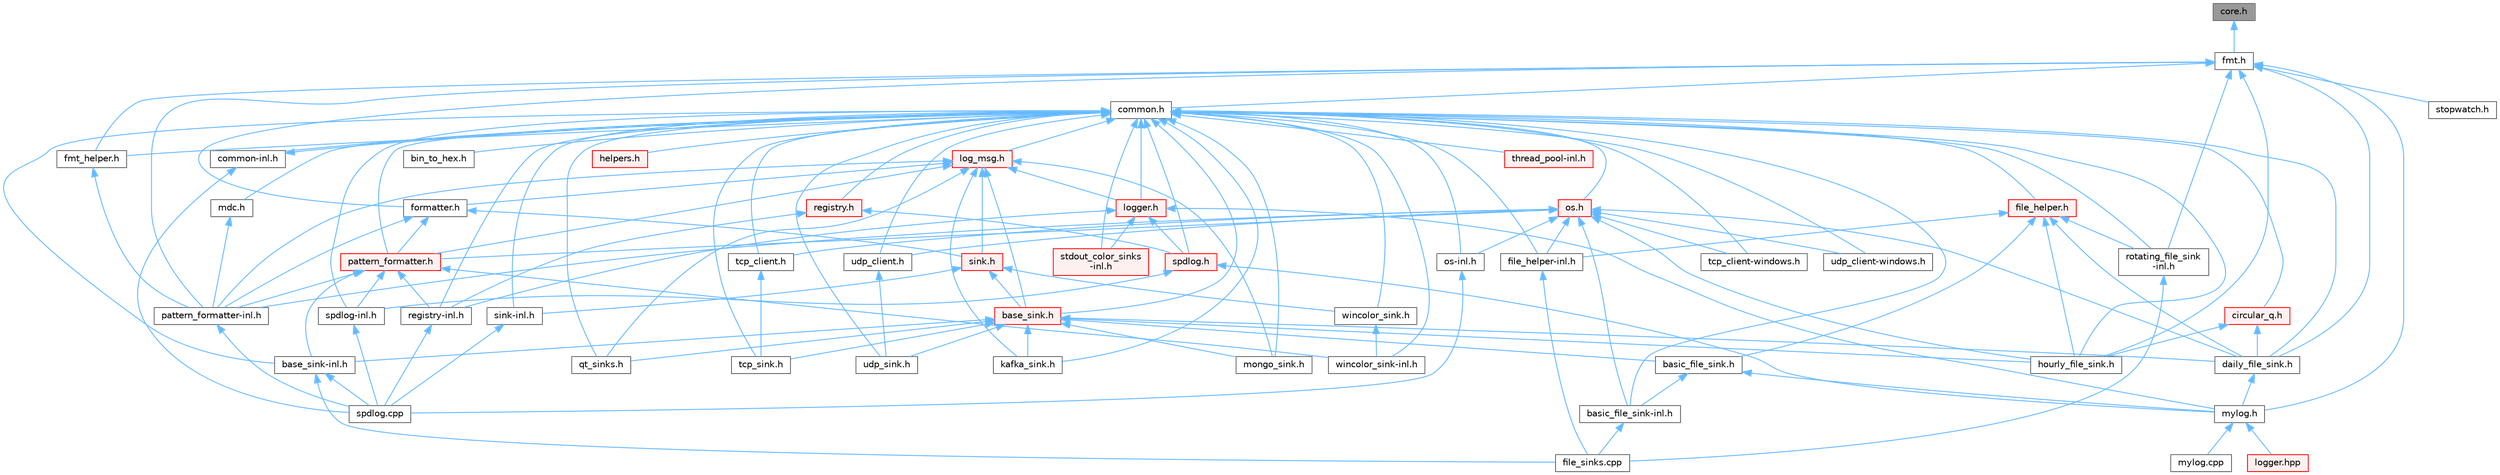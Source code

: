 digraph "core.h"
{
 // LATEX_PDF_SIZE
  bgcolor="transparent";
  edge [fontname=Helvetica,fontsize=10,labelfontname=Helvetica,labelfontsize=10];
  node [fontname=Helvetica,fontsize=10,shape=box,height=0.2,width=0.4];
  Node1 [id="Node000001",label="core.h",height=0.2,width=0.4,color="gray40", fillcolor="grey60", style="filled", fontcolor="black",tooltip=" "];
  Node1 -> Node2 [id="edge1_Node000001_Node000002",dir="back",color="steelblue1",style="solid",tooltip=" "];
  Node2 [id="Node000002",label="fmt.h",height=0.2,width=0.4,color="grey40", fillcolor="white", style="filled",URL="$fmt_8h.html",tooltip=" "];
  Node2 -> Node3 [id="edge2_Node000002_Node000003",dir="back",color="steelblue1",style="solid",tooltip=" "];
  Node3 [id="Node000003",label="common.h",height=0.2,width=0.4,color="grey40", fillcolor="white", style="filled",URL="$_my_spdlog_2spdlog_2common_8h.html",tooltip=" "];
  Node3 -> Node4 [id="edge3_Node000003_Node000004",dir="back",color="steelblue1",style="solid",tooltip=" "];
  Node4 [id="Node000004",label="base_sink-inl.h",height=0.2,width=0.4,color="grey40", fillcolor="white", style="filled",URL="$base__sink-inl_8h.html",tooltip=" "];
  Node4 -> Node5 [id="edge4_Node000004_Node000005",dir="back",color="steelblue1",style="solid",tooltip=" "];
  Node5 [id="Node000005",label="file_sinks.cpp",height=0.2,width=0.4,color="grey40", fillcolor="white", style="filled",URL="$file__sinks_8cpp.html",tooltip=" "];
  Node4 -> Node6 [id="edge5_Node000004_Node000006",dir="back",color="steelblue1",style="solid",tooltip=" "];
  Node6 [id="Node000006",label="spdlog.cpp",height=0.2,width=0.4,color="grey40", fillcolor="white", style="filled",URL="$spdlog_8cpp.html",tooltip=" "];
  Node3 -> Node7 [id="edge6_Node000003_Node000007",dir="back",color="steelblue1",style="solid",tooltip=" "];
  Node7 [id="Node000007",label="base_sink.h",height=0.2,width=0.4,color="red", fillcolor="#FFF0F0", style="filled",URL="$base__sink_8h.html",tooltip=" "];
  Node7 -> Node4 [id="edge7_Node000007_Node000004",dir="back",color="steelblue1",style="solid",tooltip=" "];
  Node7 -> Node8 [id="edge8_Node000007_Node000008",dir="back",color="steelblue1",style="solid",tooltip=" "];
  Node8 [id="Node000008",label="basic_file_sink.h",height=0.2,width=0.4,color="grey40", fillcolor="white", style="filled",URL="$basic__file__sink_8h.html",tooltip=" "];
  Node8 -> Node9 [id="edge9_Node000008_Node000009",dir="back",color="steelblue1",style="solid",tooltip=" "];
  Node9 [id="Node000009",label="basic_file_sink-inl.h",height=0.2,width=0.4,color="grey40", fillcolor="white", style="filled",URL="$basic__file__sink-inl_8h.html",tooltip=" "];
  Node9 -> Node5 [id="edge10_Node000009_Node000005",dir="back",color="steelblue1",style="solid",tooltip=" "];
  Node8 -> Node10 [id="edge11_Node000008_Node000010",dir="back",color="steelblue1",style="solid",tooltip=" "];
  Node10 [id="Node000010",label="mylog.h",height=0.2,width=0.4,color="grey40", fillcolor="white", style="filled",URL="$mylog_8h.html",tooltip=" "];
  Node10 -> Node11 [id="edge12_Node000010_Node000011",dir="back",color="steelblue1",style="solid",tooltip=" "];
  Node11 [id="Node000011",label="logger.hpp",height=0.2,width=0.4,color="red", fillcolor="#FFF0F0", style="filled",URL="$logger_8hpp.html",tooltip=" "];
  Node10 -> Node106 [id="edge13_Node000010_Node000106",dir="back",color="steelblue1",style="solid",tooltip=" "];
  Node106 [id="Node000106",label="mylog.cpp",height=0.2,width=0.4,color="grey40", fillcolor="white", style="filled",URL="$mylog_8cpp.html",tooltip=" "];
  Node7 -> Node108 [id="edge14_Node000007_Node000108",dir="back",color="steelblue1",style="solid",tooltip=" "];
  Node108 [id="Node000108",label="daily_file_sink.h",height=0.2,width=0.4,color="grey40", fillcolor="white", style="filled",URL="$daily__file__sink_8h.html",tooltip=" "];
  Node108 -> Node10 [id="edge15_Node000108_Node000010",dir="back",color="steelblue1",style="solid",tooltip=" "];
  Node7 -> Node111 [id="edge16_Node000007_Node000111",dir="back",color="steelblue1",style="solid",tooltip=" "];
  Node111 [id="Node000111",label="hourly_file_sink.h",height=0.2,width=0.4,color="grey40", fillcolor="white", style="filled",URL="$hourly__file__sink_8h.html",tooltip=" "];
  Node7 -> Node112 [id="edge17_Node000007_Node000112",dir="back",color="steelblue1",style="solid",tooltip=" "];
  Node112 [id="Node000112",label="kafka_sink.h",height=0.2,width=0.4,color="grey40", fillcolor="white", style="filled",URL="$kafka__sink_8h.html",tooltip=" "];
  Node7 -> Node113 [id="edge18_Node000007_Node000113",dir="back",color="steelblue1",style="solid",tooltip=" "];
  Node113 [id="Node000113",label="mongo_sink.h",height=0.2,width=0.4,color="grey40", fillcolor="white", style="filled",URL="$mongo__sink_8h.html",tooltip=" "];
  Node7 -> Node116 [id="edge19_Node000007_Node000116",dir="back",color="steelblue1",style="solid",tooltip=" "];
  Node116 [id="Node000116",label="qt_sinks.h",height=0.2,width=0.4,color="grey40", fillcolor="white", style="filled",URL="$qt__sinks_8h.html",tooltip=" "];
  Node7 -> Node122 [id="edge20_Node000007_Node000122",dir="back",color="steelblue1",style="solid",tooltip=" "];
  Node122 [id="Node000122",label="tcp_sink.h",height=0.2,width=0.4,color="grey40", fillcolor="white", style="filled",URL="$tcp__sink_8h.html",tooltip=" "];
  Node7 -> Node123 [id="edge21_Node000007_Node000123",dir="back",color="steelblue1",style="solid",tooltip=" "];
  Node123 [id="Node000123",label="udp_sink.h",height=0.2,width=0.4,color="grey40", fillcolor="white", style="filled",URL="$udp__sink_8h.html",tooltip=" "];
  Node3 -> Node9 [id="edge22_Node000003_Node000009",dir="back",color="steelblue1",style="solid",tooltip=" "];
  Node3 -> Node125 [id="edge23_Node000003_Node000125",dir="back",color="steelblue1",style="solid",tooltip=" "];
  Node125 [id="Node000125",label="bin_to_hex.h",height=0.2,width=0.4,color="grey40", fillcolor="white", style="filled",URL="$bin__to__hex_8h.html",tooltip=" "];
  Node3 -> Node126 [id="edge24_Node000003_Node000126",dir="back",color="steelblue1",style="solid",tooltip=" "];
  Node126 [id="Node000126",label="circular_q.h",height=0.2,width=0.4,color="red", fillcolor="#FFF0F0", style="filled",URL="$circular__q_8h.html",tooltip=" "];
  Node126 -> Node108 [id="edge25_Node000126_Node000108",dir="back",color="steelblue1",style="solid",tooltip=" "];
  Node126 -> Node111 [id="edge26_Node000126_Node000111",dir="back",color="steelblue1",style="solid",tooltip=" "];
  Node3 -> Node146 [id="edge27_Node000003_Node000146",dir="back",color="steelblue1",style="solid",tooltip=" "];
  Node146 [id="Node000146",label="common-inl.h",height=0.2,width=0.4,color="grey40", fillcolor="white", style="filled",URL="$common-inl_8h.html",tooltip=" "];
  Node146 -> Node3 [id="edge28_Node000146_Node000003",dir="back",color="steelblue1",style="solid",tooltip=" "];
  Node146 -> Node6 [id="edge29_Node000146_Node000006",dir="back",color="steelblue1",style="solid",tooltip=" "];
  Node3 -> Node108 [id="edge30_Node000003_Node000108",dir="back",color="steelblue1",style="solid",tooltip=" "];
  Node3 -> Node147 [id="edge31_Node000003_Node000147",dir="back",color="steelblue1",style="solid",tooltip=" "];
  Node147 [id="Node000147",label="file_helper-inl.h",height=0.2,width=0.4,color="grey40", fillcolor="white", style="filled",URL="$file__helper-inl_8h.html",tooltip=" "];
  Node147 -> Node5 [id="edge32_Node000147_Node000005",dir="back",color="steelblue1",style="solid",tooltip=" "];
  Node3 -> Node148 [id="edge33_Node000003_Node000148",dir="back",color="steelblue1",style="solid",tooltip=" "];
  Node148 [id="Node000148",label="file_helper.h",height=0.2,width=0.4,color="red", fillcolor="#FFF0F0", style="filled",URL="$file__helper_8h.html",tooltip=" "];
  Node148 -> Node8 [id="edge34_Node000148_Node000008",dir="back",color="steelblue1",style="solid",tooltip=" "];
  Node148 -> Node108 [id="edge35_Node000148_Node000108",dir="back",color="steelblue1",style="solid",tooltip=" "];
  Node148 -> Node147 [id="edge36_Node000148_Node000147",dir="back",color="steelblue1",style="solid",tooltip=" "];
  Node148 -> Node111 [id="edge37_Node000148_Node000111",dir="back",color="steelblue1",style="solid",tooltip=" "];
  Node148 -> Node119 [id="edge38_Node000148_Node000119",dir="back",color="steelblue1",style="solid",tooltip=" "];
  Node119 [id="Node000119",label="rotating_file_sink\l-inl.h",height=0.2,width=0.4,color="grey40", fillcolor="white", style="filled",URL="$rotating__file__sink-inl_8h.html",tooltip=" "];
  Node119 -> Node5 [id="edge39_Node000119_Node000005",dir="back",color="steelblue1",style="solid",tooltip=" "];
  Node3 -> Node149 [id="edge40_Node000003_Node000149",dir="back",color="steelblue1",style="solid",tooltip=" "];
  Node149 [id="Node000149",label="fmt_helper.h",height=0.2,width=0.4,color="grey40", fillcolor="white", style="filled",URL="$fmt__helper_8h.html",tooltip=" "];
  Node149 -> Node150 [id="edge41_Node000149_Node000150",dir="back",color="steelblue1",style="solid",tooltip=" "];
  Node150 [id="Node000150",label="pattern_formatter-inl.h",height=0.2,width=0.4,color="grey40", fillcolor="white", style="filled",URL="$pattern__formatter-inl_8h.html",tooltip=" "];
  Node150 -> Node6 [id="edge42_Node000150_Node000006",dir="back",color="steelblue1",style="solid",tooltip=" "];
  Node3 -> Node151 [id="edge43_Node000003_Node000151",dir="back",color="steelblue1",style="solid",tooltip=" "];
  Node151 [id="Node000151",label="helpers.h",height=0.2,width=0.4,color="red", fillcolor="#FFF0F0", style="filled",URL="$helpers_8h.html",tooltip=" "];
  Node3 -> Node111 [id="edge44_Node000003_Node000111",dir="back",color="steelblue1",style="solid",tooltip=" "];
  Node3 -> Node112 [id="edge45_Node000003_Node000112",dir="back",color="steelblue1",style="solid",tooltip=" "];
  Node3 -> Node154 [id="edge46_Node000003_Node000154",dir="back",color="steelblue1",style="solid",tooltip=" "];
  Node154 [id="Node000154",label="log_msg.h",height=0.2,width=0.4,color="red", fillcolor="#FFF0F0", style="filled",URL="$log__msg_8h.html",tooltip=" "];
  Node154 -> Node7 [id="edge47_Node000154_Node000007",dir="back",color="steelblue1",style="solid",tooltip=" "];
  Node154 -> Node155 [id="edge48_Node000154_Node000155",dir="back",color="steelblue1",style="solid",tooltip=" "];
  Node155 [id="Node000155",label="formatter.h",height=0.2,width=0.4,color="grey40", fillcolor="white", style="filled",URL="$formatter_8h.html",tooltip=" "];
  Node155 -> Node150 [id="edge49_Node000155_Node000150",dir="back",color="steelblue1",style="solid",tooltip=" "];
  Node155 -> Node156 [id="edge50_Node000155_Node000156",dir="back",color="steelblue1",style="solid",tooltip=" "];
  Node156 [id="Node000156",label="pattern_formatter.h",height=0.2,width=0.4,color="red", fillcolor="#FFF0F0", style="filled",URL="$pattern__formatter_8h.html",tooltip=" "];
  Node156 -> Node4 [id="edge51_Node000156_Node000004",dir="back",color="steelblue1",style="solid",tooltip=" "];
  Node156 -> Node150 [id="edge52_Node000156_Node000150",dir="back",color="steelblue1",style="solid",tooltip=" "];
  Node156 -> Node137 [id="edge53_Node000156_Node000137",dir="back",color="steelblue1",style="solid",tooltip=" "];
  Node137 [id="Node000137",label="registry-inl.h",height=0.2,width=0.4,color="grey40", fillcolor="white", style="filled",URL="$registry-inl_8h.html",tooltip=" "];
  Node137 -> Node6 [id="edge54_Node000137_Node000006",dir="back",color="steelblue1",style="solid",tooltip=" "];
  Node156 -> Node141 [id="edge55_Node000156_Node000141",dir="back",color="steelblue1",style="solid",tooltip=" "];
  Node141 [id="Node000141",label="spdlog-inl.h",height=0.2,width=0.4,color="grey40", fillcolor="white", style="filled",URL="$spdlog-inl_8h.html",tooltip=" "];
  Node141 -> Node6 [id="edge56_Node000141_Node000006",dir="back",color="steelblue1",style="solid",tooltip=" "];
  Node156 -> Node159 [id="edge57_Node000156_Node000159",dir="back",color="steelblue1",style="solid",tooltip=" "];
  Node159 [id="Node000159",label="wincolor_sink-inl.h",height=0.2,width=0.4,color="grey40", fillcolor="white", style="filled",URL="$wincolor__sink-inl_8h.html",tooltip=" "];
  Node155 -> Node160 [id="edge58_Node000155_Node000160",dir="back",color="steelblue1",style="solid",tooltip=" "];
  Node160 [id="Node000160",label="sink.h",height=0.2,width=0.4,color="red", fillcolor="#FFF0F0", style="filled",URL="$sink_8h.html",tooltip=" "];
  Node160 -> Node7 [id="edge59_Node000160_Node000007",dir="back",color="steelblue1",style="solid",tooltip=" "];
  Node160 -> Node163 [id="edge60_Node000160_Node000163",dir="back",color="steelblue1",style="solid",tooltip=" "];
  Node163 [id="Node000163",label="sink-inl.h",height=0.2,width=0.4,color="grey40", fillcolor="white", style="filled",URL="$sink-inl_8h.html",tooltip=" "];
  Node163 -> Node6 [id="edge61_Node000163_Node000006",dir="back",color="steelblue1",style="solid",tooltip=" "];
  Node160 -> Node165 [id="edge62_Node000160_Node000165",dir="back",color="steelblue1",style="solid",tooltip=" "];
  Node165 [id="Node000165",label="wincolor_sink.h",height=0.2,width=0.4,color="grey40", fillcolor="white", style="filled",URL="$wincolor__sink_8h.html",tooltip=" "];
  Node165 -> Node159 [id="edge63_Node000165_Node000159",dir="back",color="steelblue1",style="solid",tooltip=" "];
  Node154 -> Node112 [id="edge64_Node000154_Node000112",dir="back",color="steelblue1",style="solid",tooltip=" "];
  Node154 -> Node130 [id="edge65_Node000154_Node000130",dir="back",color="steelblue1",style="solid",tooltip=" "];
  Node130 [id="Node000130",label="logger.h",height=0.2,width=0.4,color="red", fillcolor="#FFF0F0", style="filled",URL="$logger_8h.html",tooltip=" "];
  Node130 -> Node10 [id="edge66_Node000130_Node000010",dir="back",color="steelblue1",style="solid",tooltip=" "];
  Node130 -> Node137 [id="edge67_Node000130_Node000137",dir="back",color="steelblue1",style="solid",tooltip=" "];
  Node130 -> Node138 [id="edge68_Node000130_Node000138",dir="back",color="steelblue1",style="solid",tooltip=" "];
  Node138 [id="Node000138",label="spdlog.h",height=0.2,width=0.4,color="red", fillcolor="#FFF0F0", style="filled",URL="$spdlog_8h.html",tooltip=" "];
  Node138 -> Node10 [id="edge69_Node000138_Node000010",dir="back",color="steelblue1",style="solid",tooltip=" "];
  Node138 -> Node141 [id="edge70_Node000138_Node000141",dir="back",color="steelblue1",style="solid",tooltip=" "];
  Node130 -> Node142 [id="edge71_Node000130_Node000142",dir="back",color="steelblue1",style="solid",tooltip=" "];
  Node142 [id="Node000142",label="stdout_color_sinks\l-inl.h",height=0.2,width=0.4,color="red", fillcolor="#FFF0F0", style="filled",URL="$stdout__color__sinks-inl_8h.html",tooltip=" "];
  Node154 -> Node113 [id="edge72_Node000154_Node000113",dir="back",color="steelblue1",style="solid",tooltip=" "];
  Node154 -> Node150 [id="edge73_Node000154_Node000150",dir="back",color="steelblue1",style="solid",tooltip=" "];
  Node154 -> Node156 [id="edge74_Node000154_Node000156",dir="back",color="steelblue1",style="solid",tooltip=" "];
  Node154 -> Node116 [id="edge75_Node000154_Node000116",dir="back",color="steelblue1",style="solid",tooltip=" "];
  Node154 -> Node160 [id="edge76_Node000154_Node000160",dir="back",color="steelblue1",style="solid",tooltip=" "];
  Node3 -> Node130 [id="edge77_Node000003_Node000130",dir="back",color="steelblue1",style="solid",tooltip=" "];
  Node3 -> Node169 [id="edge78_Node000003_Node000169",dir="back",color="steelblue1",style="solid",tooltip=" "];
  Node169 [id="Node000169",label="mdc.h",height=0.2,width=0.4,color="grey40", fillcolor="white", style="filled",URL="$mdc_8h.html",tooltip=" "];
  Node169 -> Node150 [id="edge79_Node000169_Node000150",dir="back",color="steelblue1",style="solid",tooltip=" "];
  Node3 -> Node113 [id="edge80_Node000003_Node000113",dir="back",color="steelblue1",style="solid",tooltip=" "];
  Node3 -> Node170 [id="edge81_Node000003_Node000170",dir="back",color="steelblue1",style="solid",tooltip=" "];
  Node170 [id="Node000170",label="os-inl.h",height=0.2,width=0.4,color="grey40", fillcolor="white", style="filled",URL="$os-inl_8h.html",tooltip=" "];
  Node170 -> Node6 [id="edge82_Node000170_Node000006",dir="back",color="steelblue1",style="solid",tooltip=" "];
  Node3 -> Node171 [id="edge83_Node000003_Node000171",dir="back",color="steelblue1",style="solid",tooltip=" "];
  Node171 [id="Node000171",label="os.h",height=0.2,width=0.4,color="red", fillcolor="#FFF0F0", style="filled",URL="$details_2os_8h.html",tooltip=" "];
  Node171 -> Node9 [id="edge84_Node000171_Node000009",dir="back",color="steelblue1",style="solid",tooltip=" "];
  Node171 -> Node108 [id="edge85_Node000171_Node000108",dir="back",color="steelblue1",style="solid",tooltip=" "];
  Node171 -> Node147 [id="edge86_Node000171_Node000147",dir="back",color="steelblue1",style="solid",tooltip=" "];
  Node171 -> Node111 [id="edge87_Node000171_Node000111",dir="back",color="steelblue1",style="solid",tooltip=" "];
  Node171 -> Node170 [id="edge88_Node000171_Node000170",dir="back",color="steelblue1",style="solid",tooltip=" "];
  Node171 -> Node150 [id="edge89_Node000171_Node000150",dir="back",color="steelblue1",style="solid",tooltip=" "];
  Node171 -> Node156 [id="edge90_Node000171_Node000156",dir="back",color="steelblue1",style="solid",tooltip=" "];
  Node171 -> Node172 [id="edge91_Node000171_Node000172",dir="back",color="steelblue1",style="solid",tooltip=" "];
  Node172 [id="Node000172",label="tcp_client-windows.h",height=0.2,width=0.4,color="grey40", fillcolor="white", style="filled",URL="$tcp__client-windows_8h.html",tooltip=" "];
  Node171 -> Node173 [id="edge92_Node000171_Node000173",dir="back",color="steelblue1",style="solid",tooltip=" "];
  Node173 [id="Node000173",label="tcp_client.h",height=0.2,width=0.4,color="grey40", fillcolor="white", style="filled",URL="$tcp__client_8h.html",tooltip=" "];
  Node173 -> Node122 [id="edge93_Node000173_Node000122",dir="back",color="steelblue1",style="solid",tooltip=" "];
  Node171 -> Node174 [id="edge94_Node000171_Node000174",dir="back",color="steelblue1",style="solid",tooltip=" "];
  Node174 [id="Node000174",label="udp_client-windows.h",height=0.2,width=0.4,color="grey40", fillcolor="white", style="filled",URL="$udp__client-windows_8h.html",tooltip=" "];
  Node171 -> Node175 [id="edge95_Node000171_Node000175",dir="back",color="steelblue1",style="solid",tooltip=" "];
  Node175 [id="Node000175",label="udp_client.h",height=0.2,width=0.4,color="grey40", fillcolor="white", style="filled",URL="$udp__client_8h.html",tooltip=" "];
  Node175 -> Node123 [id="edge96_Node000175_Node000123",dir="back",color="steelblue1",style="solid",tooltip=" "];
  Node3 -> Node156 [id="edge97_Node000003_Node000156",dir="back",color="steelblue1",style="solid",tooltip=" "];
  Node3 -> Node116 [id="edge98_Node000003_Node000116",dir="back",color="steelblue1",style="solid",tooltip=" "];
  Node3 -> Node137 [id="edge99_Node000003_Node000137",dir="back",color="steelblue1",style="solid",tooltip=" "];
  Node3 -> Node176 [id="edge100_Node000003_Node000176",dir="back",color="steelblue1",style="solid",tooltip=" "];
  Node176 [id="Node000176",label="registry.h",height=0.2,width=0.4,color="red", fillcolor="#FFF0F0", style="filled",URL="$registry_8h.html",tooltip=" "];
  Node176 -> Node137 [id="edge101_Node000176_Node000137",dir="back",color="steelblue1",style="solid",tooltip=" "];
  Node176 -> Node138 [id="edge102_Node000176_Node000138",dir="back",color="steelblue1",style="solid",tooltip=" "];
  Node3 -> Node119 [id="edge103_Node000003_Node000119",dir="back",color="steelblue1",style="solid",tooltip=" "];
  Node3 -> Node163 [id="edge104_Node000003_Node000163",dir="back",color="steelblue1",style="solid",tooltip=" "];
  Node3 -> Node141 [id="edge105_Node000003_Node000141",dir="back",color="steelblue1",style="solid",tooltip=" "];
  Node3 -> Node138 [id="edge106_Node000003_Node000138",dir="back",color="steelblue1",style="solid",tooltip=" "];
  Node3 -> Node142 [id="edge107_Node000003_Node000142",dir="back",color="steelblue1",style="solid",tooltip=" "];
  Node3 -> Node172 [id="edge108_Node000003_Node000172",dir="back",color="steelblue1",style="solid",tooltip=" "];
  Node3 -> Node173 [id="edge109_Node000003_Node000173",dir="back",color="steelblue1",style="solid",tooltip=" "];
  Node3 -> Node122 [id="edge110_Node000003_Node000122",dir="back",color="steelblue1",style="solid",tooltip=" "];
  Node3 -> Node145 [id="edge111_Node000003_Node000145",dir="back",color="steelblue1",style="solid",tooltip=" "];
  Node145 [id="Node000145",label="thread_pool-inl.h",height=0.2,width=0.4,color="red", fillcolor="#FFF0F0", style="filled",URL="$thread__pool-inl_8h.html",tooltip=" "];
  Node3 -> Node174 [id="edge112_Node000003_Node000174",dir="back",color="steelblue1",style="solid",tooltip=" "];
  Node3 -> Node175 [id="edge113_Node000003_Node000175",dir="back",color="steelblue1",style="solid",tooltip=" "];
  Node3 -> Node123 [id="edge114_Node000003_Node000123",dir="back",color="steelblue1",style="solid",tooltip=" "];
  Node3 -> Node159 [id="edge115_Node000003_Node000159",dir="back",color="steelblue1",style="solid",tooltip=" "];
  Node3 -> Node165 [id="edge116_Node000003_Node000165",dir="back",color="steelblue1",style="solid",tooltip=" "];
  Node2 -> Node108 [id="edge117_Node000002_Node000108",dir="back",color="steelblue1",style="solid",tooltip=" "];
  Node2 -> Node149 [id="edge118_Node000002_Node000149",dir="back",color="steelblue1",style="solid",tooltip=" "];
  Node2 -> Node155 [id="edge119_Node000002_Node000155",dir="back",color="steelblue1",style="solid",tooltip=" "];
  Node2 -> Node111 [id="edge120_Node000002_Node000111",dir="back",color="steelblue1",style="solid",tooltip=" "];
  Node2 -> Node10 [id="edge121_Node000002_Node000010",dir="back",color="steelblue1",style="solid",tooltip=" "];
  Node2 -> Node150 [id="edge122_Node000002_Node000150",dir="back",color="steelblue1",style="solid",tooltip=" "];
  Node2 -> Node119 [id="edge123_Node000002_Node000119",dir="back",color="steelblue1",style="solid",tooltip=" "];
  Node2 -> Node178 [id="edge124_Node000002_Node000178",dir="back",color="steelblue1",style="solid",tooltip=" "];
  Node178 [id="Node000178",label="stopwatch.h",height=0.2,width=0.4,color="grey40", fillcolor="white", style="filled",URL="$stopwatch_8h.html",tooltip=" "];
}
